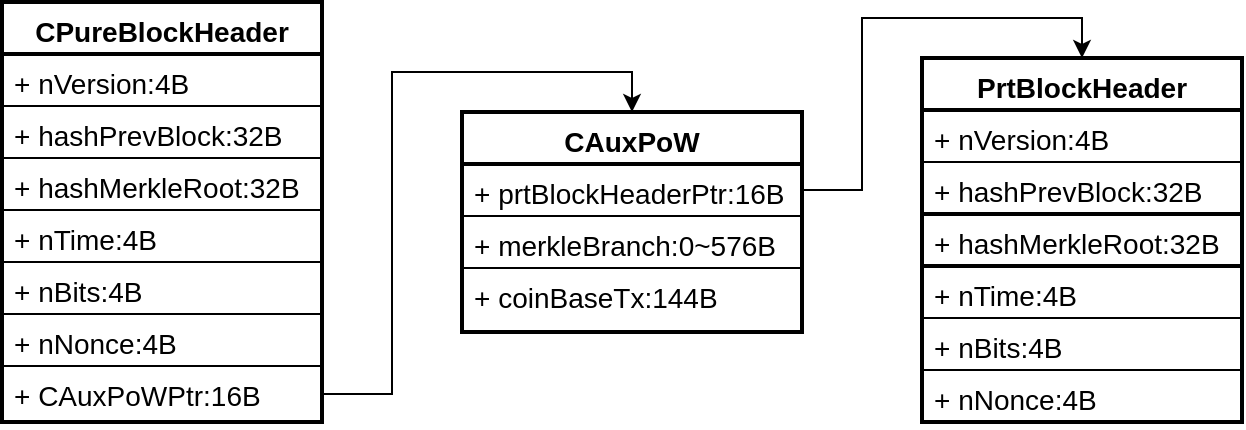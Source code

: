 <mxfile version="21.6.9" type="github">
  <diagram id="C5RBs43oDa-KdzZeNtuy" name="Page-1">
    <mxGraphModel dx="986" dy="691" grid="1" gridSize="10" guides="1" tooltips="1" connect="1" arrows="1" fold="1" page="1" pageScale="1" pageWidth="827" pageHeight="1169" math="0" shadow="0">
      <root>
        <mxCell id="WIyWlLk6GJQsqaUBKTNV-0" />
        <mxCell id="WIyWlLk6GJQsqaUBKTNV-1" parent="WIyWlLk6GJQsqaUBKTNV-0" />
        <mxCell id="zkfFHV4jXpPFQw0GAbJ--0" value="CPureBlockHeader" style="swimlane;fontStyle=1;align=center;verticalAlign=top;childLayout=stackLayout;horizontal=1;startSize=26;horizontalStack=0;resizeParent=1;resizeLast=0;collapsible=1;marginBottom=0;rounded=0;shadow=0;strokeWidth=2;fontSize=14;" parent="WIyWlLk6GJQsqaUBKTNV-1" vertex="1">
          <mxGeometry x="40" y="100" width="160" height="210" as="geometry">
            <mxRectangle x="230" y="140" width="160" height="26" as="alternateBounds" />
          </mxGeometry>
        </mxCell>
        <mxCell id="zkfFHV4jXpPFQw0GAbJ--1" value="+ nVersion:4B" style="text;align=left;verticalAlign=top;spacingLeft=4;spacingRight=4;overflow=hidden;rotatable=0;points=[[0,0.5],[1,0.5]];portConstraint=eastwest;fontSize=14;strokeColor=default;" parent="zkfFHV4jXpPFQw0GAbJ--0" vertex="1">
          <mxGeometry y="26" width="160" height="26" as="geometry" />
        </mxCell>
        <mxCell id="zkfFHV4jXpPFQw0GAbJ--2" value="+ hashPrevBlock:32B" style="text;align=left;verticalAlign=top;spacingLeft=4;spacingRight=4;overflow=hidden;rotatable=0;points=[[0,0.5],[1,0.5]];portConstraint=eastwest;rounded=0;shadow=0;html=0;fontSize=14;strokeColor=default;" parent="zkfFHV4jXpPFQw0GAbJ--0" vertex="1">
          <mxGeometry y="52" width="160" height="26" as="geometry" />
        </mxCell>
        <mxCell id="zkfFHV4jXpPFQw0GAbJ--3" value="+ hashMerkleRoot:32B" style="text;align=left;verticalAlign=top;spacingLeft=4;spacingRight=4;overflow=hidden;rotatable=0;points=[[0,0.5],[1,0.5]];portConstraint=eastwest;rounded=0;shadow=0;html=0;strokeWidth=1;fontSize=14;strokeColor=default;" parent="zkfFHV4jXpPFQw0GAbJ--0" vertex="1">
          <mxGeometry y="78" width="160" height="26" as="geometry" />
        </mxCell>
        <mxCell id="fmE5ixi-5YjxepKUmXTD-1" value="+ nTime:4B" style="text;align=left;verticalAlign=top;spacingLeft=4;spacingRight=4;overflow=hidden;rotatable=0;points=[[0,0.5],[1,0.5]];portConstraint=eastwest;rounded=0;shadow=0;html=0;fontSize=14;strokeColor=default;" vertex="1" parent="zkfFHV4jXpPFQw0GAbJ--0">
          <mxGeometry y="104" width="160" height="26" as="geometry" />
        </mxCell>
        <mxCell id="fmE5ixi-5YjxepKUmXTD-2" value="+ nBits:4B" style="text;align=left;verticalAlign=top;spacingLeft=4;spacingRight=4;overflow=hidden;rotatable=0;points=[[0,0.5],[1,0.5]];portConstraint=eastwest;rounded=0;shadow=0;html=0;fontSize=14;strokeColor=default;" vertex="1" parent="zkfFHV4jXpPFQw0GAbJ--0">
          <mxGeometry y="130" width="160" height="26" as="geometry" />
        </mxCell>
        <mxCell id="fmE5ixi-5YjxepKUmXTD-3" value="+ nNonce:4B" style="text;align=left;verticalAlign=top;spacingLeft=4;spacingRight=4;overflow=hidden;rotatable=0;points=[[0,0.5],[1,0.5]];portConstraint=eastwest;rounded=0;shadow=0;html=0;fontSize=14;strokeColor=default;" vertex="1" parent="zkfFHV4jXpPFQw0GAbJ--0">
          <mxGeometry y="156" width="160" height="26" as="geometry" />
        </mxCell>
        <mxCell id="fmE5ixi-5YjxepKUmXTD-4" value="+ CAuxPoWPtr:16B" style="text;align=left;verticalAlign=top;spacingLeft=4;spacingRight=4;overflow=hidden;rotatable=0;points=[[0,0.5],[1,0.5]];portConstraint=eastwest;rounded=0;shadow=0;html=0;fontSize=14;" vertex="1" parent="zkfFHV4jXpPFQw0GAbJ--0">
          <mxGeometry y="182" width="160" height="28" as="geometry" />
        </mxCell>
        <mxCell id="fmE5ixi-5YjxepKUmXTD-5" value="CAuxPoW" style="swimlane;fontStyle=1;align=center;verticalAlign=top;childLayout=stackLayout;horizontal=1;startSize=26;horizontalStack=0;resizeParent=1;resizeLast=0;collapsible=1;marginBottom=0;rounded=0;shadow=0;strokeWidth=2;fontSize=14;" vertex="1" parent="WIyWlLk6GJQsqaUBKTNV-1">
          <mxGeometry x="270" y="155" width="170" height="110" as="geometry">
            <mxRectangle x="230" y="140" width="160" height="26" as="alternateBounds" />
          </mxGeometry>
        </mxCell>
        <mxCell id="fmE5ixi-5YjxepKUmXTD-6" value="+ prtBlockHeaderPtr:16B" style="text;align=left;verticalAlign=top;spacingLeft=4;spacingRight=4;overflow=hidden;rotatable=0;points=[[0,0.5],[1,0.5]];portConstraint=eastwest;fontSize=14;strokeColor=default;" vertex="1" parent="fmE5ixi-5YjxepKUmXTD-5">
          <mxGeometry y="26" width="170" height="26" as="geometry" />
        </mxCell>
        <mxCell id="fmE5ixi-5YjxepKUmXTD-7" value="+ merkleBranch:0~576B" style="text;align=left;verticalAlign=top;spacingLeft=4;spacingRight=4;overflow=hidden;rotatable=0;points=[[0,0.5],[1,0.5]];portConstraint=eastwest;rounded=0;shadow=0;html=0;fontSize=14;strokeColor=default;" vertex="1" parent="fmE5ixi-5YjxepKUmXTD-5">
          <mxGeometry y="52" width="170" height="26" as="geometry" />
        </mxCell>
        <mxCell id="fmE5ixi-5YjxepKUmXTD-8" value="+ coinBaseTx:144B" style="text;align=left;verticalAlign=top;spacingLeft=4;spacingRight=4;overflow=hidden;rotatable=0;points=[[0,0.5],[1,0.5]];portConstraint=eastwest;rounded=0;shadow=0;html=0;fontSize=14;" vertex="1" parent="fmE5ixi-5YjxepKUmXTD-5">
          <mxGeometry y="78" width="170" height="26" as="geometry" />
        </mxCell>
        <mxCell id="fmE5ixi-5YjxepKUmXTD-13" value="PrtBlockHeader" style="swimlane;fontStyle=1;align=center;verticalAlign=top;childLayout=stackLayout;horizontal=1;startSize=26;horizontalStack=0;resizeParent=1;resizeLast=0;collapsible=1;marginBottom=0;rounded=0;shadow=0;strokeWidth=2;fontSize=14;" vertex="1" parent="WIyWlLk6GJQsqaUBKTNV-1">
          <mxGeometry x="500" y="128" width="160" height="182" as="geometry">
            <mxRectangle x="230" y="140" width="160" height="26" as="alternateBounds" />
          </mxGeometry>
        </mxCell>
        <mxCell id="fmE5ixi-5YjxepKUmXTD-14" value="+ nVersion:4B" style="text;align=left;verticalAlign=top;spacingLeft=4;spacingRight=4;overflow=hidden;rotatable=0;points=[[0,0.5],[1,0.5]];portConstraint=eastwest;fontSize=14;strokeColor=default;" vertex="1" parent="fmE5ixi-5YjxepKUmXTD-13">
          <mxGeometry y="26" width="160" height="26" as="geometry" />
        </mxCell>
        <mxCell id="fmE5ixi-5YjxepKUmXTD-15" value="+ hashPrevBlock:32B" style="text;align=left;verticalAlign=top;spacingLeft=4;spacingRight=4;overflow=hidden;rotatable=0;points=[[0,0.5],[1,0.5]];portConstraint=eastwest;rounded=0;shadow=0;html=0;fontSize=14;strokeColor=default;" vertex="1" parent="fmE5ixi-5YjxepKUmXTD-13">
          <mxGeometry y="52" width="160" height="26" as="geometry" />
        </mxCell>
        <mxCell id="fmE5ixi-5YjxepKUmXTD-16" value="+ hashMerkleRoot:32B" style="text;align=left;verticalAlign=top;spacingLeft=4;spacingRight=4;overflow=hidden;rotatable=0;points=[[0,0.5],[1,0.5]];portConstraint=eastwest;rounded=0;shadow=0;html=0;strokeWidth=2;fontSize=14;strokeColor=default;" vertex="1" parent="fmE5ixi-5YjxepKUmXTD-13">
          <mxGeometry y="78" width="160" height="26" as="geometry" />
        </mxCell>
        <mxCell id="fmE5ixi-5YjxepKUmXTD-17" value="+ nTime:4B" style="text;align=left;verticalAlign=top;spacingLeft=4;spacingRight=4;overflow=hidden;rotatable=0;points=[[0,0.5],[1,0.5]];portConstraint=eastwest;rounded=0;shadow=0;html=0;fontSize=14;strokeColor=default;" vertex="1" parent="fmE5ixi-5YjxepKUmXTD-13">
          <mxGeometry y="104" width="160" height="26" as="geometry" />
        </mxCell>
        <mxCell id="fmE5ixi-5YjxepKUmXTD-18" value="+ nBits:4B" style="text;align=left;verticalAlign=top;spacingLeft=4;spacingRight=4;overflow=hidden;rotatable=0;points=[[0,0.5],[1,0.5]];portConstraint=eastwest;rounded=0;shadow=0;html=0;fontSize=14;strokeColor=default;" vertex="1" parent="fmE5ixi-5YjxepKUmXTD-13">
          <mxGeometry y="130" width="160" height="26" as="geometry" />
        </mxCell>
        <mxCell id="fmE5ixi-5YjxepKUmXTD-19" value="+ nNonce:4B" style="text;align=left;verticalAlign=top;spacingLeft=4;spacingRight=4;overflow=hidden;rotatable=0;points=[[0,0.5],[1,0.5]];portConstraint=eastwest;rounded=0;shadow=0;html=0;fontSize=14;" vertex="1" parent="fmE5ixi-5YjxepKUmXTD-13">
          <mxGeometry y="156" width="160" height="26" as="geometry" />
        </mxCell>
        <mxCell id="fmE5ixi-5YjxepKUmXTD-24" style="edgeStyle=orthogonalEdgeStyle;rounded=0;orthogonalLoop=1;jettySize=auto;html=1;exitX=1;exitY=0.5;exitDx=0;exitDy=0;entryX=0.5;entryY=0;entryDx=0;entryDy=0;" edge="1" parent="WIyWlLk6GJQsqaUBKTNV-1" source="fmE5ixi-5YjxepKUmXTD-4" target="fmE5ixi-5YjxepKUmXTD-5">
          <mxGeometry relative="1" as="geometry" />
        </mxCell>
        <mxCell id="fmE5ixi-5YjxepKUmXTD-26" style="edgeStyle=orthogonalEdgeStyle;rounded=0;orthogonalLoop=1;jettySize=auto;html=1;exitX=1;exitY=0.5;exitDx=0;exitDy=0;entryX=0.5;entryY=0;entryDx=0;entryDy=0;" edge="1" parent="WIyWlLk6GJQsqaUBKTNV-1" source="fmE5ixi-5YjxepKUmXTD-6" target="fmE5ixi-5YjxepKUmXTD-13">
          <mxGeometry relative="1" as="geometry" />
        </mxCell>
      </root>
    </mxGraphModel>
  </diagram>
</mxfile>
